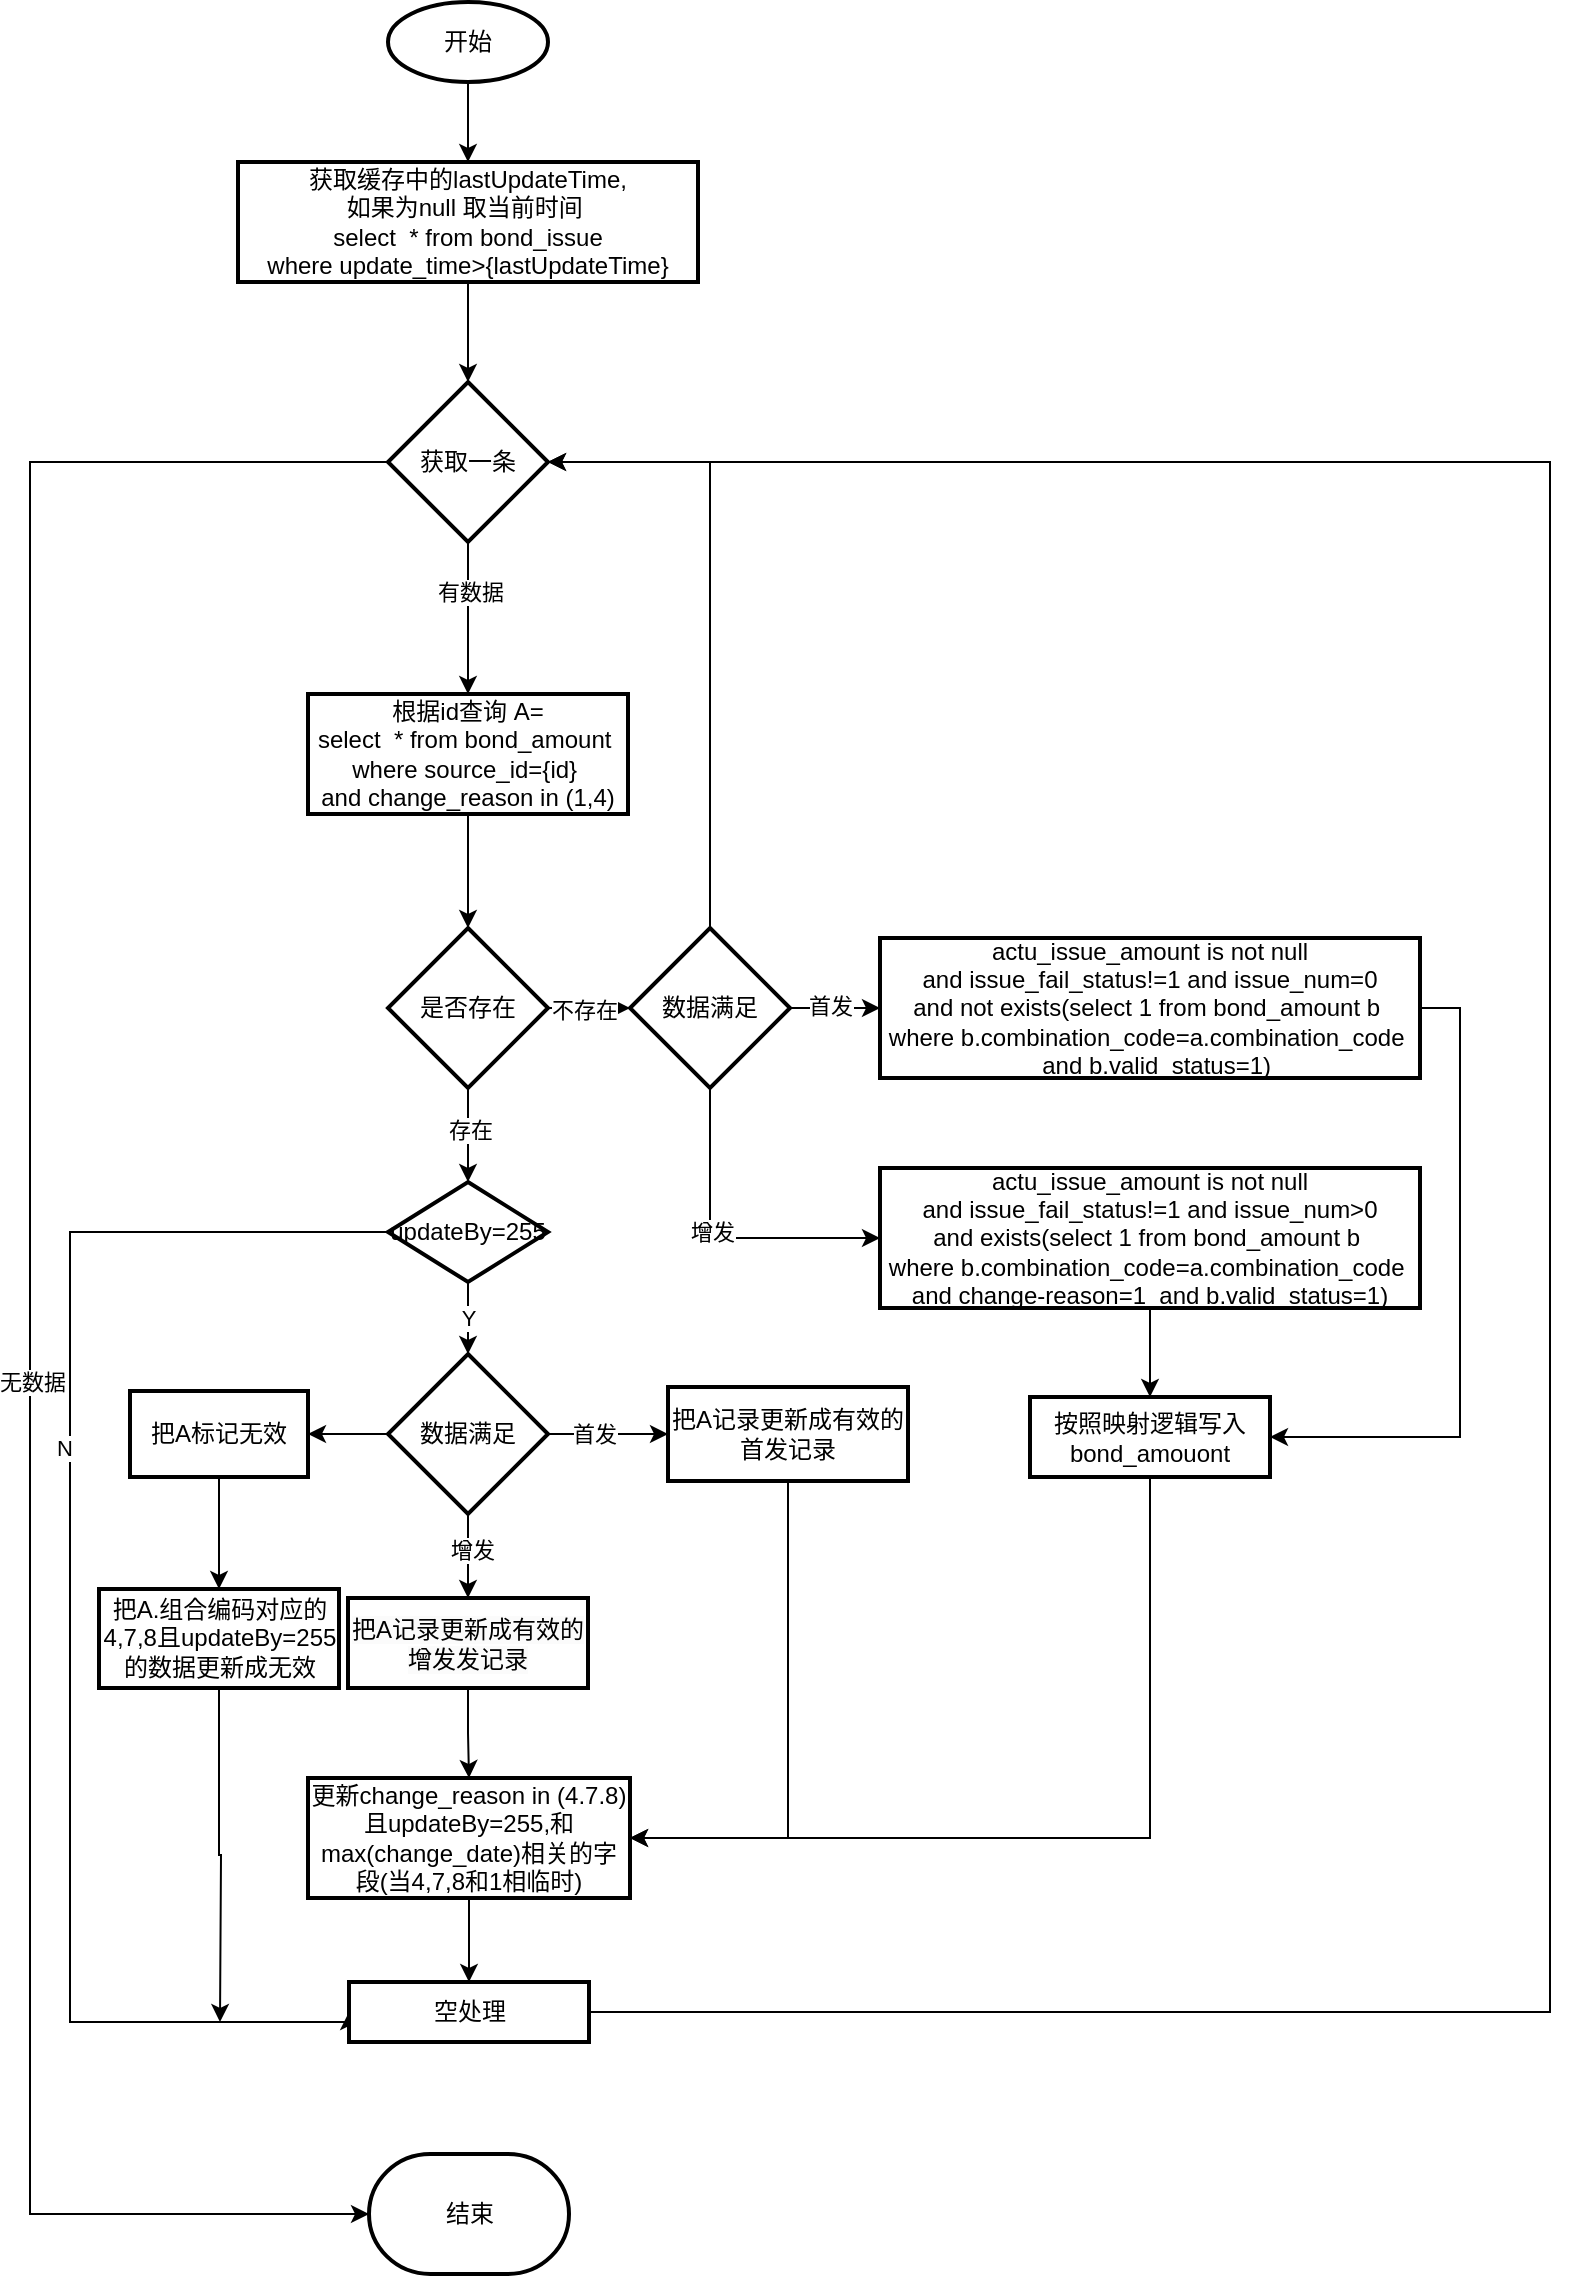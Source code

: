 <mxfile version="26.2.9">
  <diagram name="第 1 页" id="ayxEnjjGX8nraHOeBxiZ">
    <mxGraphModel dx="2255" dy="785" grid="1" gridSize="10" guides="1" tooltips="1" connect="1" arrows="1" fold="1" page="1" pageScale="1" pageWidth="827" pageHeight="1169" math="0" shadow="0">
      <root>
        <mxCell id="0" />
        <mxCell id="1" parent="0" />
        <mxCell id="c-lmUwn-pgrmpSaxPBkZ-3" value="" style="edgeStyle=orthogonalEdgeStyle;rounded=0;orthogonalLoop=1;jettySize=auto;html=1;" parent="1" source="c-lmUwn-pgrmpSaxPBkZ-1" target="c-lmUwn-pgrmpSaxPBkZ-2" edge="1">
          <mxGeometry relative="1" as="geometry" />
        </mxCell>
        <mxCell id="c-lmUwn-pgrmpSaxPBkZ-1" value="开始" style="strokeWidth=2;html=1;shape=mxgraph.flowchart.start_2;whiteSpace=wrap;" parent="1" vertex="1">
          <mxGeometry x="189" y="10" width="80" height="40" as="geometry" />
        </mxCell>
        <mxCell id="c-lmUwn-pgrmpSaxPBkZ-50" value="" style="edgeStyle=orthogonalEdgeStyle;rounded=0;orthogonalLoop=1;jettySize=auto;html=1;" parent="1" source="c-lmUwn-pgrmpSaxPBkZ-2" target="c-lmUwn-pgrmpSaxPBkZ-49" edge="1">
          <mxGeometry relative="1" as="geometry" />
        </mxCell>
        <mxCell id="c-lmUwn-pgrmpSaxPBkZ-2" value="获取缓存中的lastUpdateTime,&lt;br&gt;如果为null 取当前时间&amp;nbsp;&lt;br&gt;&lt;span style=&quot;background-color: transparent;&quot;&gt;select&amp;nbsp; * from bond_issue&lt;/span&gt;&lt;div&gt;where update_time&amp;gt;{lastUpdateTime}&lt;/div&gt;" style="whiteSpace=wrap;html=1;strokeWidth=2;" parent="1" vertex="1">
          <mxGeometry x="114" y="90" width="230" height="60" as="geometry" />
        </mxCell>
        <mxCell id="c-lmUwn-pgrmpSaxPBkZ-9" value="" style="edgeStyle=orthogonalEdgeStyle;rounded=0;orthogonalLoop=1;jettySize=auto;html=1;" parent="1" source="c-lmUwn-pgrmpSaxPBkZ-6" target="c-lmUwn-pgrmpSaxPBkZ-8" edge="1">
          <mxGeometry relative="1" as="geometry" />
        </mxCell>
        <mxCell id="c-lmUwn-pgrmpSaxPBkZ-6" value="&lt;div&gt;根据id查询 A=&lt;/div&gt;&lt;div&gt;select&amp;nbsp; * from bond_amount&amp;nbsp;&lt;/div&gt;&lt;div&gt;where source_id={id}&amp;nbsp;&lt;/div&gt;&lt;div&gt;and change_reason in (1,4)&lt;/div&gt;" style="whiteSpace=wrap;html=1;strokeWidth=2;" parent="1" vertex="1">
          <mxGeometry x="149" y="356" width="160" height="60" as="geometry" />
        </mxCell>
        <mxCell id="c-lmUwn-pgrmpSaxPBkZ-13" value="" style="edgeStyle=orthogonalEdgeStyle;rounded=0;orthogonalLoop=1;jettySize=auto;html=1;" parent="1" source="c-lmUwn-pgrmpSaxPBkZ-8" target="c-lmUwn-pgrmpSaxPBkZ-12" edge="1">
          <mxGeometry relative="1" as="geometry" />
        </mxCell>
        <mxCell id="c-lmUwn-pgrmpSaxPBkZ-15" value="不存在" style="edgeLabel;html=1;align=center;verticalAlign=middle;resizable=0;points=[];" parent="c-lmUwn-pgrmpSaxPBkZ-13" vertex="1" connectable="0">
          <mxGeometry x="-0.125" y="-1" relative="1" as="geometry">
            <mxPoint as="offset" />
          </mxGeometry>
        </mxCell>
        <mxCell id="valkKrdEVA-r8oJt1_8x-2" value="" style="edgeStyle=orthogonalEdgeStyle;rounded=0;orthogonalLoop=1;jettySize=auto;html=1;" edge="1" parent="1" source="c-lmUwn-pgrmpSaxPBkZ-8" target="valkKrdEVA-r8oJt1_8x-1">
          <mxGeometry relative="1" as="geometry" />
        </mxCell>
        <mxCell id="valkKrdEVA-r8oJt1_8x-3" value="存在" style="edgeLabel;html=1;align=center;verticalAlign=middle;resizable=0;points=[];" vertex="1" connectable="0" parent="valkKrdEVA-r8oJt1_8x-2">
          <mxGeometry x="-0.1" y="1" relative="1" as="geometry">
            <mxPoint as="offset" />
          </mxGeometry>
        </mxCell>
        <mxCell id="c-lmUwn-pgrmpSaxPBkZ-8" value="是否存在" style="rhombus;whiteSpace=wrap;html=1;strokeWidth=2;" parent="1" vertex="1">
          <mxGeometry x="189" y="473" width="80" height="80" as="geometry" />
        </mxCell>
        <mxCell id="c-lmUwn-pgrmpSaxPBkZ-39" value="" style="edgeStyle=orthogonalEdgeStyle;rounded=0;orthogonalLoop=1;jettySize=auto;html=1;" parent="1" source="c-lmUwn-pgrmpSaxPBkZ-10" target="c-lmUwn-pgrmpSaxPBkZ-38" edge="1">
          <mxGeometry relative="1" as="geometry" />
        </mxCell>
        <mxCell id="c-lmUwn-pgrmpSaxPBkZ-43" value="增发" style="edgeLabel;html=1;align=center;verticalAlign=middle;resizable=0;points=[];" parent="c-lmUwn-pgrmpSaxPBkZ-39" vertex="1" connectable="0">
          <mxGeometry x="-0.139" y="2" relative="1" as="geometry">
            <mxPoint as="offset" />
          </mxGeometry>
        </mxCell>
        <mxCell id="c-lmUwn-pgrmpSaxPBkZ-41" value="" style="edgeStyle=orthogonalEdgeStyle;rounded=0;orthogonalLoop=1;jettySize=auto;html=1;" parent="1" source="c-lmUwn-pgrmpSaxPBkZ-10" target="c-lmUwn-pgrmpSaxPBkZ-40" edge="1">
          <mxGeometry relative="1" as="geometry" />
        </mxCell>
        <mxCell id="c-lmUwn-pgrmpSaxPBkZ-44" value="首发" style="edgeLabel;html=1;align=center;verticalAlign=middle;resizable=0;points=[];" parent="c-lmUwn-pgrmpSaxPBkZ-41" vertex="1" connectable="0">
          <mxGeometry x="-0.233" relative="1" as="geometry">
            <mxPoint as="offset" />
          </mxGeometry>
        </mxCell>
        <mxCell id="c-lmUwn-pgrmpSaxPBkZ-46" value="" style="edgeStyle=orthogonalEdgeStyle;rounded=0;orthogonalLoop=1;jettySize=auto;html=1;" parent="1" source="c-lmUwn-pgrmpSaxPBkZ-10" target="c-lmUwn-pgrmpSaxPBkZ-45" edge="1">
          <mxGeometry relative="1" as="geometry" />
        </mxCell>
        <mxCell id="c-lmUwn-pgrmpSaxPBkZ-10" value="数据满足" style="rhombus;whiteSpace=wrap;html=1;strokeWidth=2;" parent="1" vertex="1">
          <mxGeometry x="189" y="686" width="80" height="80" as="geometry" />
        </mxCell>
        <mxCell id="c-lmUwn-pgrmpSaxPBkZ-23" value="" style="edgeStyle=orthogonalEdgeStyle;rounded=0;orthogonalLoop=1;jettySize=auto;html=1;exitX=0.5;exitY=0;exitDx=0;exitDy=0;entryX=1;entryY=0.5;entryDx=0;entryDy=0;" parent="1" source="c-lmUwn-pgrmpSaxPBkZ-12" target="c-lmUwn-pgrmpSaxPBkZ-49" edge="1">
          <mxGeometry relative="1" as="geometry">
            <mxPoint x="320" y="410" as="targetPoint" />
          </mxGeometry>
        </mxCell>
        <mxCell id="c-lmUwn-pgrmpSaxPBkZ-26" value="" style="edgeStyle=orthogonalEdgeStyle;rounded=0;orthogonalLoop=1;jettySize=auto;html=1;" parent="1" source="c-lmUwn-pgrmpSaxPBkZ-12" target="c-lmUwn-pgrmpSaxPBkZ-25" edge="1">
          <mxGeometry relative="1" as="geometry" />
        </mxCell>
        <mxCell id="c-lmUwn-pgrmpSaxPBkZ-27" value="首发" style="edgeLabel;html=1;align=center;verticalAlign=middle;resizable=0;points=[];" parent="c-lmUwn-pgrmpSaxPBkZ-26" vertex="1" connectable="0">
          <mxGeometry x="-0.107" y="1" relative="1" as="geometry">
            <mxPoint as="offset" />
          </mxGeometry>
        </mxCell>
        <mxCell id="c-lmUwn-pgrmpSaxPBkZ-33" value="" style="edgeStyle=orthogonalEdgeStyle;rounded=0;orthogonalLoop=1;jettySize=auto;html=1;entryX=0;entryY=0.5;entryDx=0;entryDy=0;exitX=0.5;exitY=1;exitDx=0;exitDy=0;" parent="1" source="c-lmUwn-pgrmpSaxPBkZ-12" target="c-lmUwn-pgrmpSaxPBkZ-16" edge="1">
          <mxGeometry relative="1" as="geometry">
            <mxPoint x="350" y="643" as="targetPoint" />
          </mxGeometry>
        </mxCell>
        <mxCell id="c-lmUwn-pgrmpSaxPBkZ-34" value="增发" style="edgeLabel;html=1;align=center;verticalAlign=middle;resizable=0;points=[];" parent="c-lmUwn-pgrmpSaxPBkZ-33" vertex="1" connectable="0">
          <mxGeometry x="-0.111" y="1" relative="1" as="geometry">
            <mxPoint y="1" as="offset" />
          </mxGeometry>
        </mxCell>
        <mxCell id="c-lmUwn-pgrmpSaxPBkZ-12" value="数据满足" style="rhombus;whiteSpace=wrap;html=1;strokeWidth=2;" parent="1" vertex="1">
          <mxGeometry x="310" y="473" width="80" height="80" as="geometry" />
        </mxCell>
        <mxCell id="c-lmUwn-pgrmpSaxPBkZ-59" value="" style="edgeStyle=orthogonalEdgeStyle;rounded=0;orthogonalLoop=1;jettySize=auto;html=1;" parent="1" source="c-lmUwn-pgrmpSaxPBkZ-16" target="c-lmUwn-pgrmpSaxPBkZ-28" edge="1">
          <mxGeometry relative="1" as="geometry" />
        </mxCell>
        <mxCell id="c-lmUwn-pgrmpSaxPBkZ-16" value="&lt;div&gt;actu_issue_amount is not null&lt;/div&gt;&lt;div&gt;and issue_fail_status!=1 and issue_num&amp;gt;0&lt;/div&gt;&lt;div&gt;and exists(select 1 from bond_amount b&amp;nbsp;&lt;/div&gt;&lt;div&gt;where b.combination_code=a.combination_code&amp;nbsp;&lt;/div&gt;&lt;div&gt;and change-reason=1&amp;nbsp; and b.valid_status=1)&lt;/div&gt;" style="whiteSpace=wrap;html=1;strokeWidth=2;" parent="1" vertex="1">
          <mxGeometry x="435" y="593" width="270" height="70" as="geometry" />
        </mxCell>
        <mxCell id="c-lmUwn-pgrmpSaxPBkZ-63" value="" style="edgeStyle=orthogonalEdgeStyle;rounded=0;orthogonalLoop=1;jettySize=auto;html=1;entryX=1;entryY=0.5;entryDx=0;entryDy=0;exitX=1;exitY=0.5;exitDx=0;exitDy=0;" parent="1" source="c-lmUwn-pgrmpSaxPBkZ-25" target="c-lmUwn-pgrmpSaxPBkZ-28" edge="1">
          <mxGeometry relative="1" as="geometry">
            <mxPoint x="767" y="770" as="targetPoint" />
          </mxGeometry>
        </mxCell>
        <mxCell id="c-lmUwn-pgrmpSaxPBkZ-25" value="&lt;div&gt;actu_issue_amount is not null&lt;/div&gt;&lt;div&gt;and issue_fail_status!=1 and issue_num=0&lt;/div&gt;&lt;div&gt;and not exists(select 1 from bond_amount b&amp;nbsp;&lt;/div&gt;&lt;div&gt;where b.combination_code=a.combination_code&amp;nbsp;&lt;/div&gt;&lt;div&gt;&amp;nbsp; and b.valid_status=1)&lt;/div&gt;" style="whiteSpace=wrap;html=1;strokeWidth=2;" parent="1" vertex="1">
          <mxGeometry x="435" y="478" width="270" height="70" as="geometry" />
        </mxCell>
        <mxCell id="c-lmUwn-pgrmpSaxPBkZ-65" value="" style="edgeStyle=orthogonalEdgeStyle;rounded=0;orthogonalLoop=1;jettySize=auto;html=1;entryX=1;entryY=0.5;entryDx=0;entryDy=0;exitX=0.5;exitY=1;exitDx=0;exitDy=0;" parent="1" source="c-lmUwn-pgrmpSaxPBkZ-28" target="c-lmUwn-pgrmpSaxPBkZ-53" edge="1">
          <mxGeometry relative="1" as="geometry">
            <mxPoint x="320" y="930" as="targetPoint" />
          </mxGeometry>
        </mxCell>
        <mxCell id="c-lmUwn-pgrmpSaxPBkZ-28" value="按照映射逻辑写入bond_amouont" style="whiteSpace=wrap;html=1;strokeWidth=2;" parent="1" vertex="1">
          <mxGeometry x="510" y="707.5" width="120" height="40" as="geometry" />
        </mxCell>
        <mxCell id="c-lmUwn-pgrmpSaxPBkZ-54" value="" style="edgeStyle=orthogonalEdgeStyle;rounded=0;orthogonalLoop=1;jettySize=auto;html=1;" parent="1" source="c-lmUwn-pgrmpSaxPBkZ-38" target="c-lmUwn-pgrmpSaxPBkZ-53" edge="1">
          <mxGeometry relative="1" as="geometry" />
        </mxCell>
        <mxCell id="c-lmUwn-pgrmpSaxPBkZ-38" value="&lt;br&gt;&lt;span style=&quot;color: rgb(0, 0, 0); font-family: Helvetica; font-size: 12px; font-style: normal; font-variant-ligatures: normal; font-variant-caps: normal; font-weight: 400; letter-spacing: normal; orphans: 2; text-align: center; text-indent: 0px; text-transform: none; widows: 2; word-spacing: 0px; -webkit-text-stroke-width: 0px; white-space: normal; background-color: rgb(251, 251, 251); text-decoration-thickness: initial; text-decoration-style: initial; text-decoration-color: initial; float: none; display: inline !important;&quot;&gt;把A记录更新成有效的增发发记录&lt;/span&gt;&lt;div&gt;&lt;br/&gt;&lt;/div&gt;" style="whiteSpace=wrap;html=1;strokeWidth=2;" parent="1" vertex="1">
          <mxGeometry x="169" y="808" width="120" height="45" as="geometry" />
        </mxCell>
        <mxCell id="c-lmUwn-pgrmpSaxPBkZ-56" value="" style="edgeStyle=orthogonalEdgeStyle;rounded=0;orthogonalLoop=1;jettySize=auto;html=1;entryX=1;entryY=0.5;entryDx=0;entryDy=0;exitX=0.5;exitY=1;exitDx=0;exitDy=0;" parent="1" source="c-lmUwn-pgrmpSaxPBkZ-40" target="c-lmUwn-pgrmpSaxPBkZ-53" edge="1">
          <mxGeometry relative="1" as="geometry">
            <mxPoint x="389" y="970" as="targetPoint" />
          </mxGeometry>
        </mxCell>
        <mxCell id="c-lmUwn-pgrmpSaxPBkZ-40" value="把A记录更新成有效的首发记录" style="whiteSpace=wrap;html=1;strokeWidth=2;" parent="1" vertex="1">
          <mxGeometry x="329" y="702.5" width="120" height="47" as="geometry" />
        </mxCell>
        <mxCell id="valkKrdEVA-r8oJt1_8x-9" value="" style="edgeStyle=orthogonalEdgeStyle;rounded=0;orthogonalLoop=1;jettySize=auto;html=1;" edge="1" parent="1" source="c-lmUwn-pgrmpSaxPBkZ-45" target="valkKrdEVA-r8oJt1_8x-8">
          <mxGeometry relative="1" as="geometry" />
        </mxCell>
        <mxCell id="c-lmUwn-pgrmpSaxPBkZ-45" value="把A标记无效" style="whiteSpace=wrap;html=1;strokeWidth=2;" parent="1" vertex="1">
          <mxGeometry x="60" y="704.5" width="89" height="43" as="geometry" />
        </mxCell>
        <mxCell id="c-lmUwn-pgrmpSaxPBkZ-51" value="" style="edgeStyle=orthogonalEdgeStyle;rounded=0;orthogonalLoop=1;jettySize=auto;html=1;" parent="1" source="c-lmUwn-pgrmpSaxPBkZ-49" target="c-lmUwn-pgrmpSaxPBkZ-6" edge="1">
          <mxGeometry relative="1" as="geometry" />
        </mxCell>
        <mxCell id="c-lmUwn-pgrmpSaxPBkZ-52" value="有数据" style="edgeLabel;html=1;align=center;verticalAlign=middle;resizable=0;points=[];" parent="c-lmUwn-pgrmpSaxPBkZ-51" vertex="1" connectable="0">
          <mxGeometry x="-0.342" y="1" relative="1" as="geometry">
            <mxPoint as="offset" />
          </mxGeometry>
        </mxCell>
        <mxCell id="c-lmUwn-pgrmpSaxPBkZ-69" value="" style="edgeStyle=orthogonalEdgeStyle;rounded=0;orthogonalLoop=1;jettySize=auto;html=1;entryX=0;entryY=0.5;entryDx=0;entryDy=0;entryPerimeter=0;" parent="1" source="c-lmUwn-pgrmpSaxPBkZ-49" target="c-lmUwn-pgrmpSaxPBkZ-70" edge="1">
          <mxGeometry relative="1" as="geometry">
            <mxPoint x="109" y="240" as="targetPoint" />
            <Array as="points">
              <mxPoint x="10" y="240" />
              <mxPoint x="10" y="1116" />
            </Array>
          </mxGeometry>
        </mxCell>
        <mxCell id="c-lmUwn-pgrmpSaxPBkZ-71" value="无数据" style="edgeLabel;html=1;align=center;verticalAlign=middle;resizable=0;points=[];" parent="c-lmUwn-pgrmpSaxPBkZ-69" vertex="1" connectable="0">
          <mxGeometry x="0.043" y="1" relative="1" as="geometry">
            <mxPoint as="offset" />
          </mxGeometry>
        </mxCell>
        <mxCell id="c-lmUwn-pgrmpSaxPBkZ-49" value="获取一条" style="rhombus;whiteSpace=wrap;html=1;strokeWidth=2;" parent="1" vertex="1">
          <mxGeometry x="189" y="200" width="80" height="80" as="geometry" />
        </mxCell>
        <mxCell id="c-lmUwn-pgrmpSaxPBkZ-67" value="" style="edgeStyle=orthogonalEdgeStyle;rounded=0;orthogonalLoop=1;jettySize=auto;html=1;entryX=1;entryY=0.5;entryDx=0;entryDy=0;exitX=1;exitY=0.5;exitDx=0;exitDy=0;" parent="1" source="valkKrdEVA-r8oJt1_8x-12" target="c-lmUwn-pgrmpSaxPBkZ-49" edge="1">
          <mxGeometry relative="1" as="geometry">
            <mxPoint x="229.5" y="1038" as="targetPoint" />
            <Array as="points">
              <mxPoint x="770" y="1015" />
              <mxPoint x="770" y="240" />
            </Array>
            <mxPoint x="320" y="1010" as="sourcePoint" />
          </mxGeometry>
        </mxCell>
        <mxCell id="valkKrdEVA-r8oJt1_8x-13" value="" style="edgeStyle=orthogonalEdgeStyle;rounded=0;orthogonalLoop=1;jettySize=auto;html=1;" edge="1" parent="1" source="c-lmUwn-pgrmpSaxPBkZ-53" target="valkKrdEVA-r8oJt1_8x-12">
          <mxGeometry relative="1" as="geometry" />
        </mxCell>
        <mxCell id="c-lmUwn-pgrmpSaxPBkZ-53" value="更新change_reason in (4.7.8)且updateBy=255,和max(change_date)相关的字段(当4,7,8和1相临时)" style="whiteSpace=wrap;html=1;strokeWidth=2;" parent="1" vertex="1">
          <mxGeometry x="149" y="898" width="161" height="60" as="geometry" />
        </mxCell>
        <mxCell id="c-lmUwn-pgrmpSaxPBkZ-70" value="结束" style="strokeWidth=2;html=1;shape=mxgraph.flowchart.terminator;whiteSpace=wrap;" parent="1" vertex="1">
          <mxGeometry x="179.5" y="1086" width="100" height="60" as="geometry" />
        </mxCell>
        <mxCell id="valkKrdEVA-r8oJt1_8x-4" value="Y" style="edgeStyle=orthogonalEdgeStyle;rounded=0;orthogonalLoop=1;jettySize=auto;html=1;" edge="1" parent="1" source="valkKrdEVA-r8oJt1_8x-1" target="c-lmUwn-pgrmpSaxPBkZ-10">
          <mxGeometry relative="1" as="geometry" />
        </mxCell>
        <mxCell id="valkKrdEVA-r8oJt1_8x-6" value="" style="edgeStyle=orthogonalEdgeStyle;rounded=0;orthogonalLoop=1;jettySize=auto;html=1;exitX=0;exitY=0.5;exitDx=0;exitDy=0;entryX=0;entryY=0.5;entryDx=0;entryDy=0;" edge="1" parent="1" source="valkKrdEVA-r8oJt1_8x-1" target="valkKrdEVA-r8oJt1_8x-12">
          <mxGeometry relative="1" as="geometry">
            <mxPoint x="140" y="1020" as="targetPoint" />
            <Array as="points">
              <mxPoint x="30" y="625" />
              <mxPoint x="30" y="1020" />
              <mxPoint x="170" y="1020" />
            </Array>
          </mxGeometry>
        </mxCell>
        <mxCell id="valkKrdEVA-r8oJt1_8x-7" value="N" style="edgeLabel;html=1;align=center;verticalAlign=middle;resizable=0;points=[];" vertex="1" connectable="0" parent="valkKrdEVA-r8oJt1_8x-6">
          <mxGeometry x="-0.24" y="-3" relative="1" as="geometry">
            <mxPoint y="1" as="offset" />
          </mxGeometry>
        </mxCell>
        <mxCell id="valkKrdEVA-r8oJt1_8x-1" value="updateBy=255" style="rhombus;whiteSpace=wrap;html=1;strokeWidth=2;" vertex="1" parent="1">
          <mxGeometry x="189" y="600" width="80" height="50" as="geometry" />
        </mxCell>
        <mxCell id="valkKrdEVA-r8oJt1_8x-11" value="" style="edgeStyle=orthogonalEdgeStyle;rounded=0;orthogonalLoop=1;jettySize=auto;html=1;" edge="1" parent="1" source="valkKrdEVA-r8oJt1_8x-8">
          <mxGeometry relative="1" as="geometry">
            <mxPoint x="105" y="1020" as="targetPoint" />
          </mxGeometry>
        </mxCell>
        <mxCell id="valkKrdEVA-r8oJt1_8x-8" value="把A.组合编码对应的4,7,8且updateBy=255的数据更新成无效" style="whiteSpace=wrap;html=1;strokeWidth=2;" vertex="1" parent="1">
          <mxGeometry x="44.5" y="803.5" width="120" height="49.5" as="geometry" />
        </mxCell>
        <mxCell id="valkKrdEVA-r8oJt1_8x-12" value="空处理" style="whiteSpace=wrap;html=1;strokeWidth=2;" vertex="1" parent="1">
          <mxGeometry x="169.5" y="1000" width="120" height="30" as="geometry" />
        </mxCell>
      </root>
    </mxGraphModel>
  </diagram>
</mxfile>
